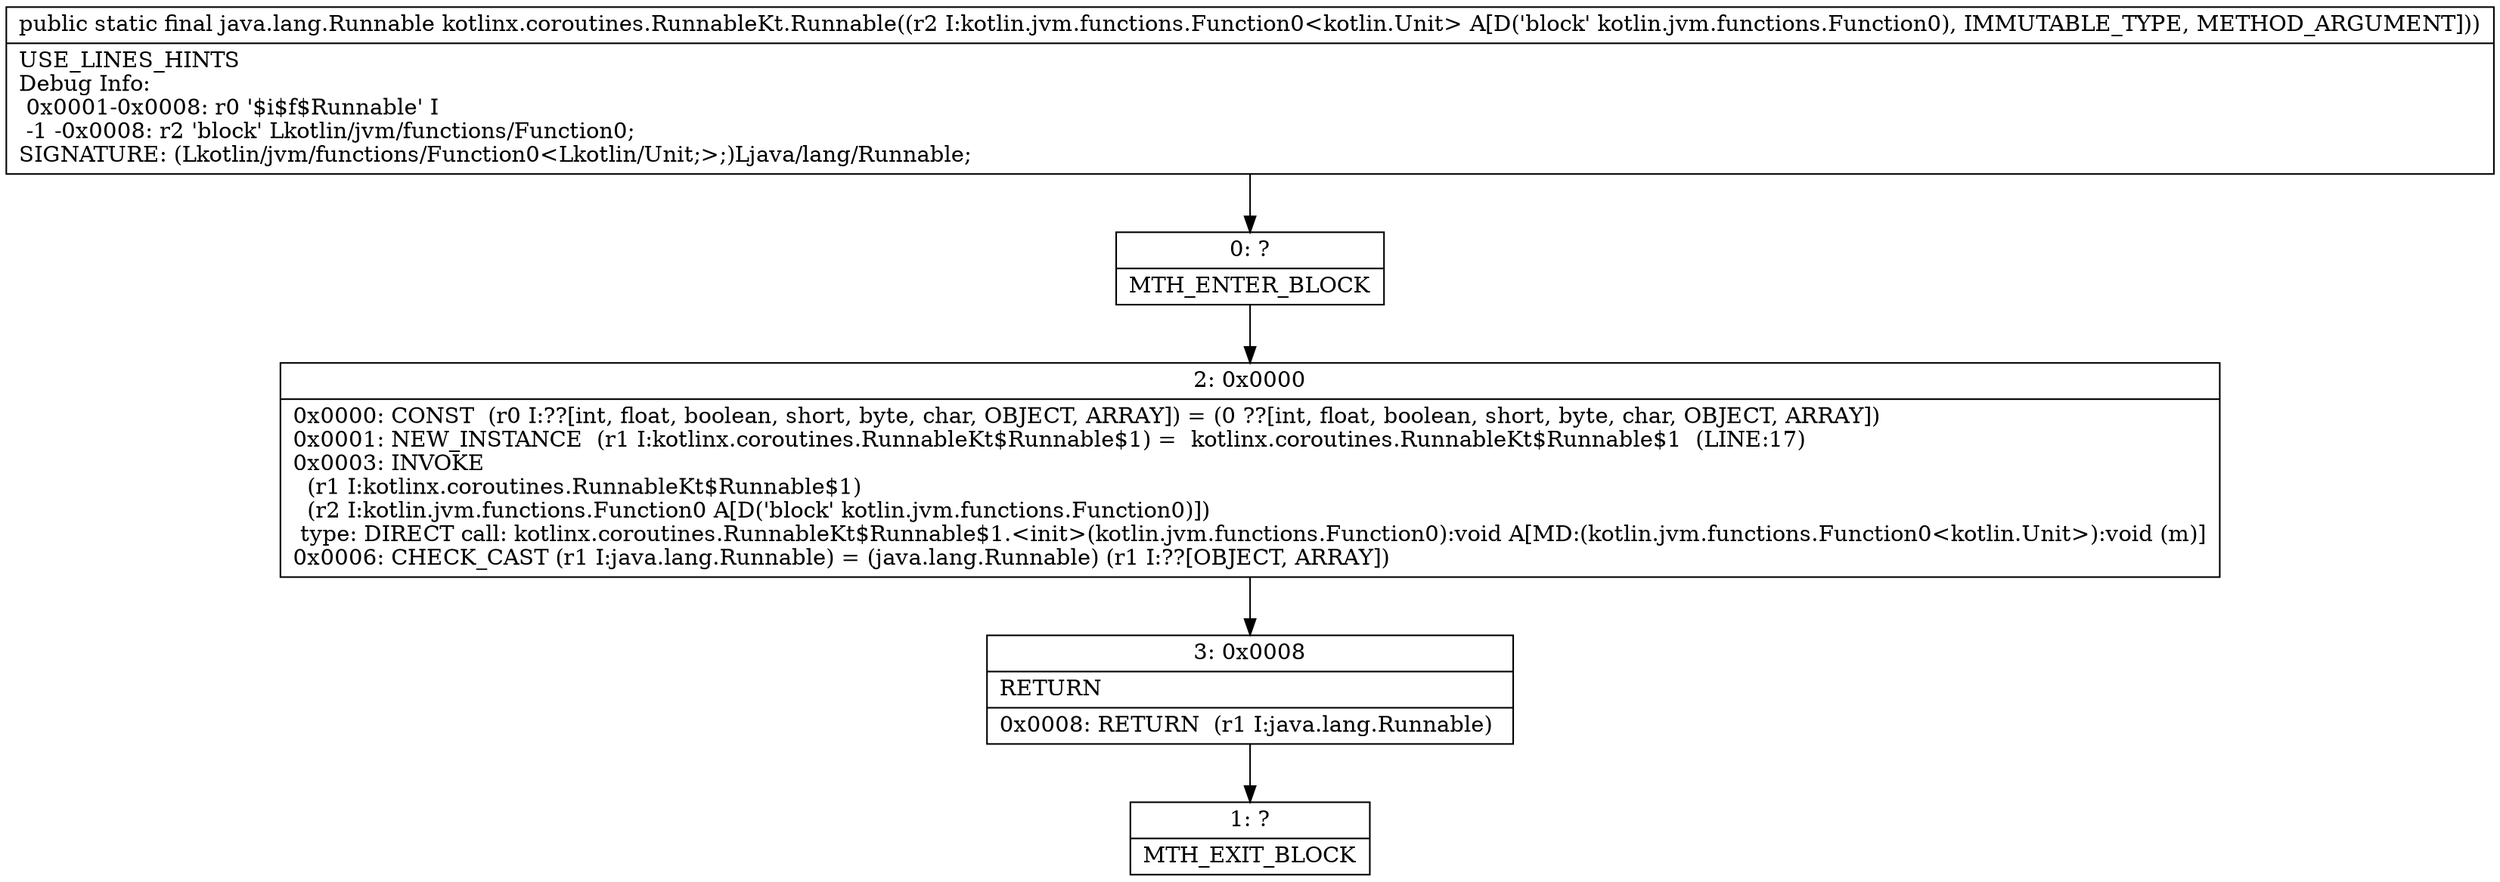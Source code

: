 digraph "CFG forkotlinx.coroutines.RunnableKt.Runnable(Lkotlin\/jvm\/functions\/Function0;)Ljava\/lang\/Runnable;" {
Node_0 [shape=record,label="{0\:\ ?|MTH_ENTER_BLOCK\l}"];
Node_2 [shape=record,label="{2\:\ 0x0000|0x0000: CONST  (r0 I:??[int, float, boolean, short, byte, char, OBJECT, ARRAY]) = (0 ??[int, float, boolean, short, byte, char, OBJECT, ARRAY]) \l0x0001: NEW_INSTANCE  (r1 I:kotlinx.coroutines.RunnableKt$Runnable$1) =  kotlinx.coroutines.RunnableKt$Runnable$1  (LINE:17)\l0x0003: INVOKE  \l  (r1 I:kotlinx.coroutines.RunnableKt$Runnable$1)\l  (r2 I:kotlin.jvm.functions.Function0 A[D('block' kotlin.jvm.functions.Function0)])\l type: DIRECT call: kotlinx.coroutines.RunnableKt$Runnable$1.\<init\>(kotlin.jvm.functions.Function0):void A[MD:(kotlin.jvm.functions.Function0\<kotlin.Unit\>):void (m)]\l0x0006: CHECK_CAST (r1 I:java.lang.Runnable) = (java.lang.Runnable) (r1 I:??[OBJECT, ARRAY]) \l}"];
Node_3 [shape=record,label="{3\:\ 0x0008|RETURN\l|0x0008: RETURN  (r1 I:java.lang.Runnable) \l}"];
Node_1 [shape=record,label="{1\:\ ?|MTH_EXIT_BLOCK\l}"];
MethodNode[shape=record,label="{public static final java.lang.Runnable kotlinx.coroutines.RunnableKt.Runnable((r2 I:kotlin.jvm.functions.Function0\<kotlin.Unit\> A[D('block' kotlin.jvm.functions.Function0), IMMUTABLE_TYPE, METHOD_ARGUMENT]))  | USE_LINES_HINTS\lDebug Info:\l  0x0001\-0x0008: r0 '$i$f$Runnable' I\l  \-1 \-0x0008: r2 'block' Lkotlin\/jvm\/functions\/Function0;\lSIGNATURE: (Lkotlin\/jvm\/functions\/Function0\<Lkotlin\/Unit;\>;)Ljava\/lang\/Runnable;\l}"];
MethodNode -> Node_0;Node_0 -> Node_2;
Node_2 -> Node_3;
Node_3 -> Node_1;
}

